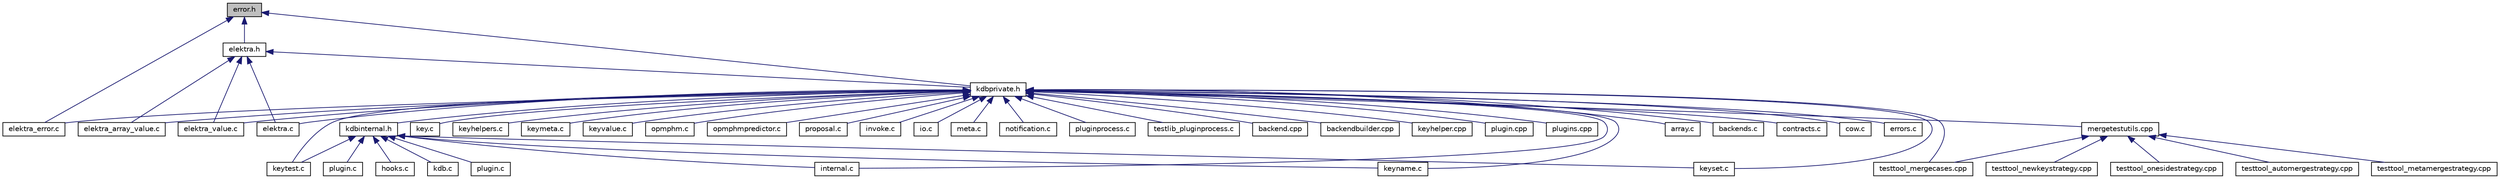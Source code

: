 digraph "error.h"
{
 // LATEX_PDF_SIZE
  edge [fontname="Helvetica",fontsize="10",labelfontname="Helvetica",labelfontsize="10"];
  node [fontname="Helvetica",fontsize="10",shape=record];
  Node1 [label="error.h",height=0.2,width=0.4,color="black", fillcolor="grey75", style="filled", fontcolor="black",tooltip="Elektra error."];
  Node1 -> Node2 [dir="back",color="midnightblue",fontsize="10",style="solid",fontname="Helvetica"];
  Node2 [label="elektra_error.c",height=0.2,width=0.4,color="black", fillcolor="white", style="filled",URL="$elektra__error_8c.html",tooltip="The error module of the High level API."];
  Node1 -> Node3 [dir="back",color="midnightblue",fontsize="10",style="solid",fontname="Helvetica"];
  Node3 [label="elektra.h",height=0.2,width=0.4,color="black", fillcolor="white", style="filled",URL="$elektra_8h.html",tooltip="Elektra High Level API."];
  Node3 -> Node4 [dir="back",color="midnightblue",fontsize="10",style="solid",fontname="Helvetica"];
  Node4 [label="elektra.c",height=0.2,width=0.4,color="black", fillcolor="white", style="filled",URL="$elektra_8c.html",tooltip="Elektra High Level API."];
  Node3 -> Node5 [dir="back",color="midnightblue",fontsize="10",style="solid",fontname="Helvetica"];
  Node5 [label="elektra_array_value.c",height=0.2,width=0.4,color="black", fillcolor="white", style="filled",URL="$elektra__array__value_8c.html",tooltip="Elektra High Level API."];
  Node3 -> Node6 [dir="back",color="midnightblue",fontsize="10",style="solid",fontname="Helvetica"];
  Node6 [label="elektra_value.c",height=0.2,width=0.4,color="black", fillcolor="white", style="filled",URL="$elektra__value_8c.html",tooltip="Elektra High Level API."];
  Node3 -> Node7 [dir="back",color="midnightblue",fontsize="10",style="solid",fontname="Helvetica"];
  Node7 [label="kdbprivate.h",height=0.2,width=0.4,color="black", fillcolor="white", style="filled",URL="$kdbprivate_8h.html",tooltip="Private declarations."];
  Node7 -> Node8 [dir="back",color="midnightblue",fontsize="10",style="solid",fontname="Helvetica"];
  Node8 [label="array.c",height=0.2,width=0.4,color="black", fillcolor="white", style="filled",URL="$array_8c.html",tooltip="Array methods."];
  Node7 -> Node9 [dir="back",color="midnightblue",fontsize="10",style="solid",fontname="Helvetica"];
  Node9 [label="backends.c",height=0.2,width=0.4,color="black", fillcolor="white", style="filled",URL="$backends_8c.html",tooltip="Internal functions for handling the backends KeySet of a KDB instance."];
  Node7 -> Node10 [dir="back",color="midnightblue",fontsize="10",style="solid",fontname="Helvetica"];
  Node10 [label="contracts.c",height=0.2,width=0.4,color="black", fillcolor="white", style="filled",URL="$contracts_8c.html",tooltip="Contract constructors for kdbOpen()"];
  Node7 -> Node11 [dir="back",color="midnightblue",fontsize="10",style="solid",fontname="Helvetica"];
  Node11 [label="cow.c",height=0.2,width=0.4,color="black", fillcolor="white", style="filled",URL="$cow_8c.html",tooltip="Shared methods for key and keyset copy-on-write."];
  Node7 -> Node12 [dir="back",color="midnightblue",fontsize="10",style="solid",fontname="Helvetica"];
  Node12 [label="errors.c",height=0.2,width=0.4,color="black", fillcolor="white", style="filled",URL="$errors_8c.html",tooltip="Used for writing the error/warning information into a key to be used for emitting messages to the use..."];
  Node7 -> Node13 [dir="back",color="midnightblue",fontsize="10",style="solid",fontname="Helvetica"];
  Node13 [label="internal.c",height=0.2,width=0.4,color="black", fillcolor="white", style="filled",URL="$internal_8c.html",tooltip="Internal methods for Elektra."];
  Node7 -> Node14 [dir="back",color="midnightblue",fontsize="10",style="solid",fontname="Helvetica"];
  Node14 [label="key.c",height=0.2,width=0.4,color="black", fillcolor="white", style="filled",URL="$key_8c.html",tooltip="Methods for Key manipulation."];
  Node7 -> Node15 [dir="back",color="midnightblue",fontsize="10",style="solid",fontname="Helvetica"];
  Node15 [label="keyhelpers.c",height=0.2,width=0.4,color="black", fillcolor="white", style="filled",URL="$keyhelpers_8c.html",tooltip="Helpers for key manipulation."];
  Node7 -> Node16 [dir="back",color="midnightblue",fontsize="10",style="solid",fontname="Helvetica"];
  Node16 [label="keymeta.c",height=0.2,width=0.4,color="black", fillcolor="white", style="filled",URL="$keymeta_8c.html",tooltip="Methods to do various operations on Key metadata."];
  Node7 -> Node17 [dir="back",color="midnightblue",fontsize="10",style="solid",fontname="Helvetica"];
  Node17 [label="keyname.c",height=0.2,width=0.4,color="black", fillcolor="white", style="filled",URL="$elektra_2keyname_8c.html",tooltip="Methods for Key name manipulation."];
  Node7 -> Node18 [dir="back",color="midnightblue",fontsize="10",style="solid",fontname="Helvetica"];
  Node18 [label="keyset.c",height=0.2,width=0.4,color="black", fillcolor="white", style="filled",URL="$keyset_8c.html",tooltip="Methods for key sets."];
  Node7 -> Node19 [dir="back",color="midnightblue",fontsize="10",style="solid",fontname="Helvetica"];
  Node19 [label="keytest.c",height=0.2,width=0.4,color="black", fillcolor="white", style="filled",URL="$keytest_8c.html",tooltip="Methods for making tests."];
  Node7 -> Node20 [dir="back",color="midnightblue",fontsize="10",style="solid",fontname="Helvetica"];
  Node20 [label="keyvalue.c",height=0.2,width=0.4,color="black", fillcolor="white", style="filled",URL="$keyvalue_8c.html",tooltip="Methods for Key value manipulation."];
  Node7 -> Node21 [dir="back",color="midnightblue",fontsize="10",style="solid",fontname="Helvetica"];
  Node21 [label="opmphm.c",height=0.2,width=0.4,color="black", fillcolor="white", style="filled",URL="$opmphm_8c.html",tooltip="The Order Preserving Minimal Perfect Hash Map."];
  Node7 -> Node22 [dir="back",color="midnightblue",fontsize="10",style="solid",fontname="Helvetica"];
  Node22 [label="opmphmpredictor.c",height=0.2,width=0.4,color="black", fillcolor="white", style="filled",URL="$opmphmpredictor_8c.html",tooltip="The Order Preserving Minimal Perfect Hash Map Predictor."];
  Node7 -> Node23 [dir="back",color="midnightblue",fontsize="10",style="solid",fontname="Helvetica"];
  Node23 [label="proposal.c",height=0.2,width=0.4,color="black", fillcolor="white", style="filled",URL="$proposal_8c.html",tooltip="Implementation of proposed API enhancements."];
  Node7 -> Node4 [dir="back",color="midnightblue",fontsize="10",style="solid",fontname="Helvetica"];
  Node7 -> Node5 [dir="back",color="midnightblue",fontsize="10",style="solid",fontname="Helvetica"];
  Node7 -> Node2 [dir="back",color="midnightblue",fontsize="10",style="solid",fontname="Helvetica"];
  Node7 -> Node6 [dir="back",color="midnightblue",fontsize="10",style="solid",fontname="Helvetica"];
  Node7 -> Node24 [dir="back",color="midnightblue",fontsize="10",style="solid",fontname="Helvetica"];
  Node24 [label="invoke.c",height=0.2,width=0.4,color="black", fillcolor="white", style="filled",URL="$invoke_8c.html",tooltip="Library for invoking exported plugin functions."];
  Node7 -> Node25 [dir="back",color="midnightblue",fontsize="10",style="solid",fontname="Helvetica"];
  Node25 [label="io.c",height=0.2,width=0.4,color="black", fillcolor="white", style="filled",URL="$io_8c.html",tooltip="Implementation of I/O functions as defined in kdbio.h."];
  Node7 -> Node26 [dir="back",color="midnightblue",fontsize="10",style="solid",fontname="Helvetica"];
  Node26 [label="meta.c",height=0.2,width=0.4,color="black", fillcolor="white", style="filled",URL="$meta_8c.html",tooltip="Methods for metadata manipulation."];
  Node7 -> Node27 [dir="back",color="midnightblue",fontsize="10",style="solid",fontname="Helvetica"];
  Node27 [label="notification.c",height=0.2,width=0.4,color="black", fillcolor="white", style="filled",URL="$notification_8c.html",tooltip="Implementation of notification functions as defined in kdbnotification.h."];
  Node7 -> Node28 [dir="back",color="midnightblue",fontsize="10",style="solid",fontname="Helvetica"];
  Node28 [label="pluginprocess.c",height=0.2,width=0.4,color="black", fillcolor="white", style="filled",URL="$pluginprocess_8c.html",tooltip="Source for the pluginprocess library."];
  Node7 -> Node29 [dir="back",color="midnightblue",fontsize="10",style="solid",fontname="Helvetica"];
  Node29 [label="testlib_pluginprocess.c",height=0.2,width=0.4,color="black", fillcolor="white", style="filled",URL="$testlib__pluginprocess_8c.html",tooltip="Tests for pluginprocess library."];
  Node7 -> Node30 [dir="back",color="midnightblue",fontsize="10",style="solid",fontname="Helvetica"];
  Node30 [label="backend.cpp",height=0.2,width=0.4,color="black", fillcolor="white", style="filled",URL="$src_2backend_8cpp.html",tooltip="Implementation of backend."];
  Node7 -> Node31 [dir="back",color="midnightblue",fontsize="10",style="solid",fontname="Helvetica"];
  Node31 [label="backendbuilder.cpp",height=0.2,width=0.4,color="black", fillcolor="white", style="filled",URL="$backendbuilder_8cpp.html",tooltip="Implementation of backend builder."];
  Node7 -> Node32 [dir="back",color="midnightblue",fontsize="10",style="solid",fontname="Helvetica"];
  Node32 [label="keyhelper.cpp",height=0.2,width=0.4,color="black", fillcolor="white", style="filled",URL="$keyhelper_8cpp.html",tooltip="Key helper functions."];
  Node7 -> Node33 [dir="back",color="midnightblue",fontsize="10",style="solid",fontname="Helvetica"];
  Node33 [label="plugin.cpp",height=0.2,width=0.4,color="black", fillcolor="white", style="filled",URL="$plugin_8cpp.html",tooltip="Implementation of plugin."];
  Node7 -> Node34 [dir="back",color="midnightblue",fontsize="10",style="solid",fontname="Helvetica"];
  Node34 [label="plugins.cpp",height=0.2,width=0.4,color="black", fillcolor="white", style="filled",URL="$plugins_8cpp.html",tooltip="Implementation of set/get/error plugins."];
  Node7 -> Node35 [dir="back",color="midnightblue",fontsize="10",style="solid",fontname="Helvetica"];
  Node35 [label="mergetestutils.cpp",height=0.2,width=0.4,color="black", fillcolor="white", style="filled",URL="$mergetestutils_8cpp.html",tooltip="Implements a helper class for merge related tests."];
  Node35 -> Node36 [dir="back",color="midnightblue",fontsize="10",style="solid",fontname="Helvetica"];
  Node36 [label="testtool_automergestrategy.cpp",height=0.2,width=0.4,color="black", fillcolor="white", style="filled",URL="$testtool__automergestrategy_8cpp.html",tooltip="Tests for the AutoMergeStrategy."];
  Node35 -> Node37 [dir="back",color="midnightblue",fontsize="10",style="solid",fontname="Helvetica"];
  Node37 [label="testtool_mergecases.cpp",height=0.2,width=0.4,color="black", fillcolor="white", style="filled",URL="$testtool__mergecases_8cpp.html",tooltip="Tests for the ThreeWayMerge."];
  Node35 -> Node38 [dir="back",color="midnightblue",fontsize="10",style="solid",fontname="Helvetica"];
  Node38 [label="testtool_metamergestrategy.cpp",height=0.2,width=0.4,color="black", fillcolor="white", style="filled",URL="$testtool__metamergestrategy_8cpp.html",tooltip="Tests for the MetaMergeStrategy."];
  Node35 -> Node39 [dir="back",color="midnightblue",fontsize="10",style="solid",fontname="Helvetica"];
  Node39 [label="testtool_newkeystrategy.cpp",height=0.2,width=0.4,color="black", fillcolor="white", style="filled",URL="$testtool__newkeystrategy_8cpp.html",tooltip="Tests for the NewKeyStrategy."];
  Node35 -> Node40 [dir="back",color="midnightblue",fontsize="10",style="solid",fontname="Helvetica"];
  Node40 [label="testtool_onesidestrategy.cpp",height=0.2,width=0.4,color="black", fillcolor="white", style="filled",URL="$testtool__onesidestrategy_8cpp.html",tooltip="Tests for the OneSideStrategy."];
  Node7 -> Node37 [dir="back",color="midnightblue",fontsize="10",style="solid",fontname="Helvetica"];
  Node7 -> Node41 [dir="back",color="midnightblue",fontsize="10",style="solid",fontname="Helvetica"];
  Node41 [label="kdbinternal.h",height=0.2,width=0.4,color="black", fillcolor="white", style="filled",URL="$kdbinternal_8h.html",tooltip="Includes most internal header files."];
  Node41 -> Node42 [dir="back",color="midnightblue",fontsize="10",style="solid",fontname="Helvetica"];
  Node42 [label="hooks.c",height=0.2,width=0.4,color="black", fillcolor="white", style="filled",URL="$hooks_8c.html",tooltip=" "];
  Node41 -> Node13 [dir="back",color="midnightblue",fontsize="10",style="solid",fontname="Helvetica"];
  Node41 -> Node43 [dir="back",color="midnightblue",fontsize="10",style="solid",fontname="Helvetica"];
  Node43 [label="kdb.c",height=0.2,width=0.4,color="black", fillcolor="white", style="filled",URL="$kdb_8c.html",tooltip="Low level functions for access the Key Database."];
  Node41 -> Node17 [dir="back",color="midnightblue",fontsize="10",style="solid",fontname="Helvetica"];
  Node41 -> Node18 [dir="back",color="midnightblue",fontsize="10",style="solid",fontname="Helvetica"];
  Node41 -> Node19 [dir="back",color="midnightblue",fontsize="10",style="solid",fontname="Helvetica"];
  Node41 -> Node44 [dir="back",color="midnightblue",fontsize="10",style="solid",fontname="Helvetica"];
  Node44 [label="plugin.c",height=0.2,width=0.4,color="black", fillcolor="white", style="filled",URL="$elektra_2plugin_8c.html",tooltip="Interna of plugin functionality."];
  Node41 -> Node45 [dir="back",color="midnightblue",fontsize="10",style="solid",fontname="Helvetica"];
  Node45 [label="plugin.c",height=0.2,width=0.4,color="black", fillcolor="white", style="filled",URL="$plugin_2plugin_8c.html",tooltip="Access plugin handle."];
  Node1 -> Node7 [dir="back",color="midnightblue",fontsize="10",style="solid",fontname="Helvetica"];
}
